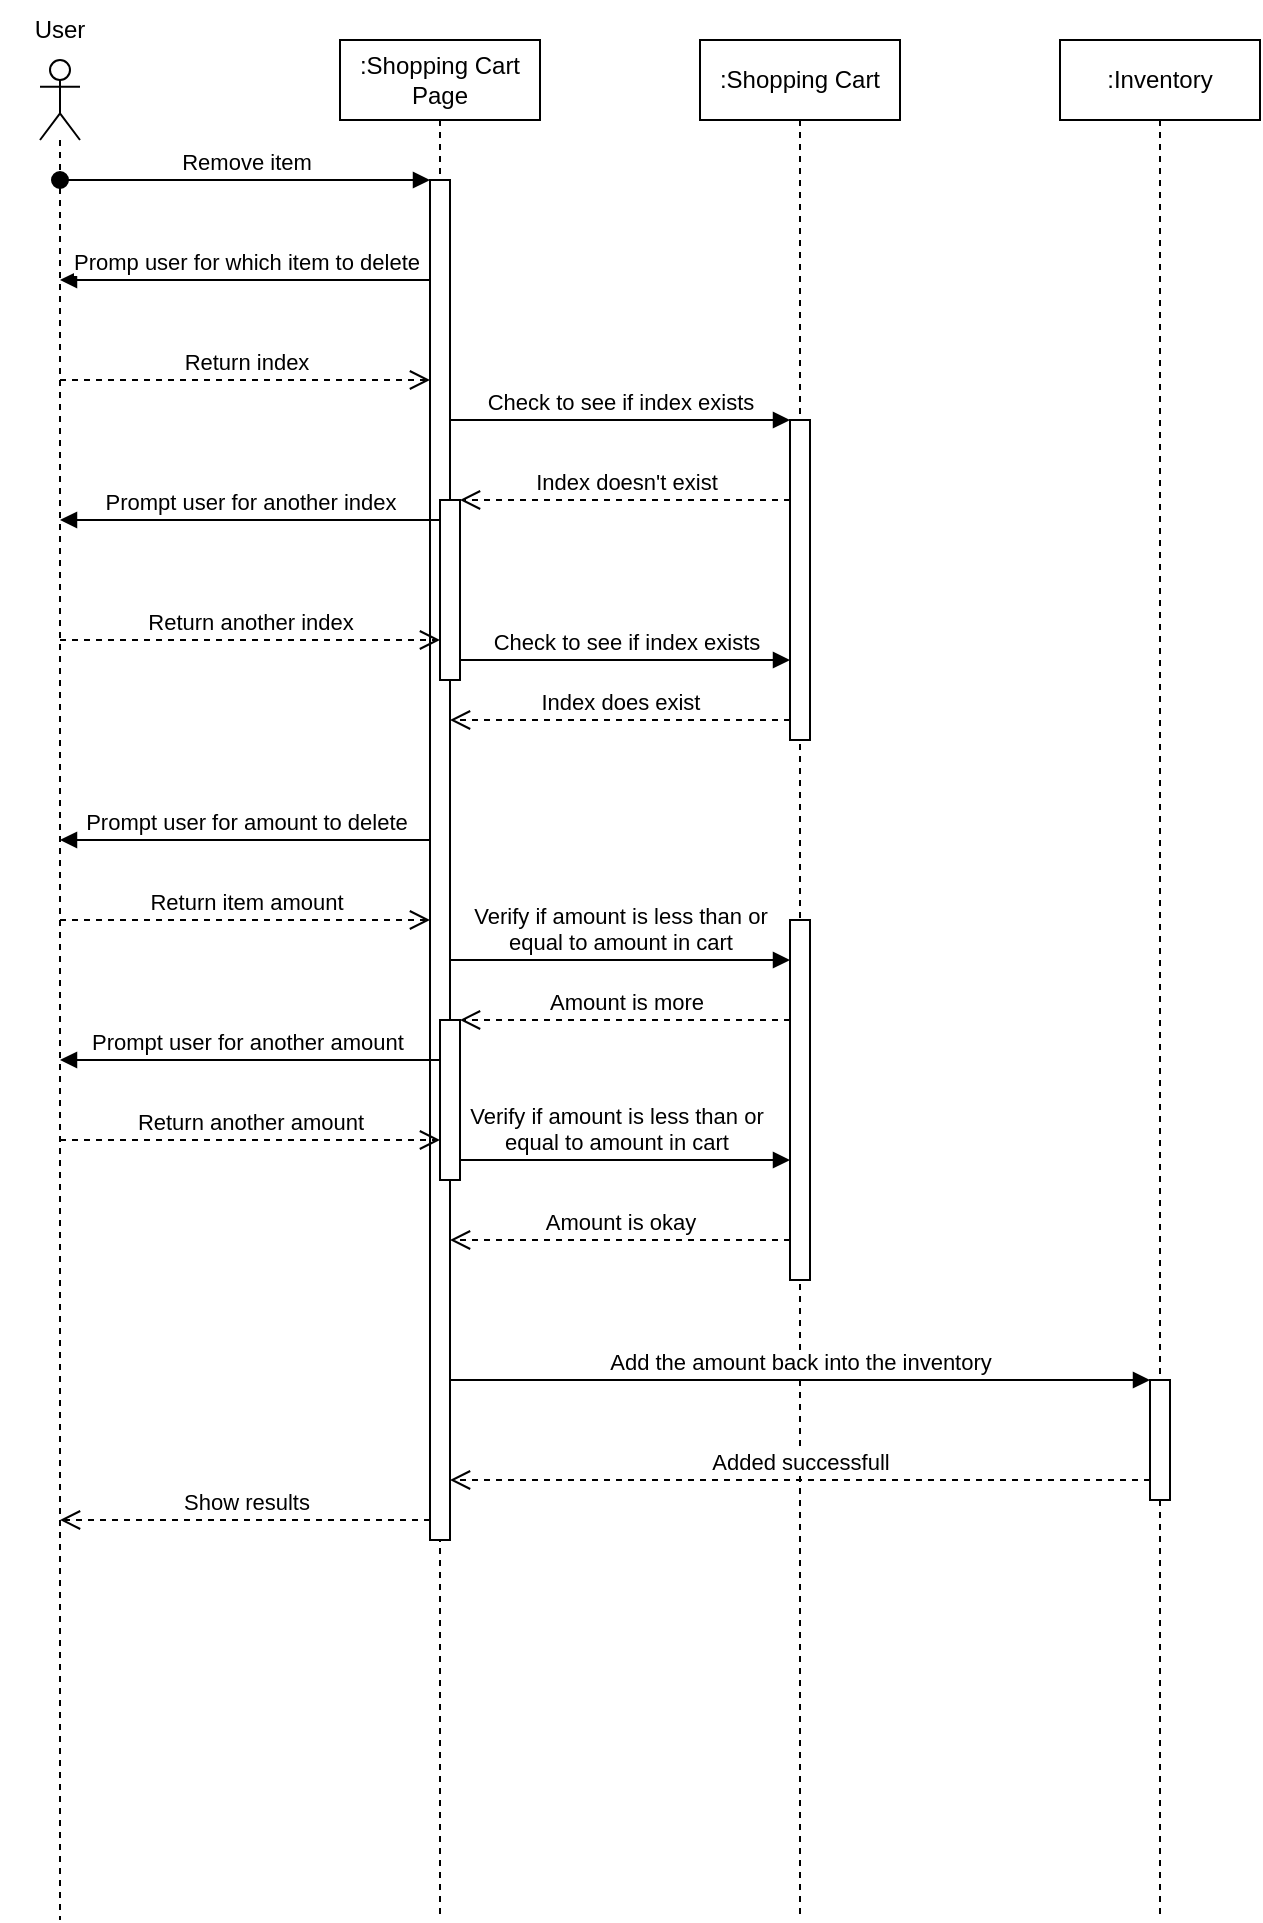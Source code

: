 <mxfile version="20.8.23" type="github">
  <diagram name="Page-1" id="2YBvvXClWsGukQMizWep">
    <mxGraphModel dx="1195" dy="695" grid="1" gridSize="10" guides="1" tooltips="1" connect="1" arrows="1" fold="1" page="1" pageScale="1" pageWidth="850" pageHeight="1100" math="0" shadow="0">
      <root>
        <mxCell id="0" />
        <mxCell id="1" parent="0" />
        <mxCell id="aM9ryv3xv72pqoxQDRHE-1" value=":Shopping Cart" style="shape=umlLifeline;perimeter=lifelinePerimeter;whiteSpace=wrap;html=1;container=0;dropTarget=0;collapsible=0;recursiveResize=0;outlineConnect=0;portConstraint=eastwest;newEdgeStyle={&quot;edgeStyle&quot;:&quot;elbowEdgeStyle&quot;,&quot;elbow&quot;:&quot;vertical&quot;,&quot;curved&quot;:0,&quot;rounded&quot;:0};" parent="1" vertex="1">
          <mxGeometry x="420" y="60" width="100" height="940" as="geometry" />
        </mxCell>
        <mxCell id="aM9ryv3xv72pqoxQDRHE-2" value="" style="html=1;points=[];perimeter=orthogonalPerimeter;outlineConnect=0;targetShapes=umlLifeline;portConstraint=eastwest;newEdgeStyle={&quot;edgeStyle&quot;:&quot;elbowEdgeStyle&quot;,&quot;elbow&quot;:&quot;vertical&quot;,&quot;curved&quot;:0,&quot;rounded&quot;:0};" parent="aM9ryv3xv72pqoxQDRHE-1" vertex="1">
          <mxGeometry x="45" y="190" width="10" height="160" as="geometry" />
        </mxCell>
        <mxCell id="WzLBoGMBvQ0cPkd2S0De-14" value="" style="html=1;points=[];perimeter=orthogonalPerimeter;outlineConnect=0;targetShapes=umlLifeline;portConstraint=eastwest;newEdgeStyle={&quot;edgeStyle&quot;:&quot;elbowEdgeStyle&quot;,&quot;elbow&quot;:&quot;vertical&quot;,&quot;curved&quot;:0,&quot;rounded&quot;:0};" vertex="1" parent="aM9ryv3xv72pqoxQDRHE-1">
          <mxGeometry x="45" y="440" width="10" height="180" as="geometry" />
        </mxCell>
        <mxCell id="aM9ryv3xv72pqoxQDRHE-5" value=":Inventory" style="shape=umlLifeline;perimeter=lifelinePerimeter;whiteSpace=wrap;html=1;container=0;dropTarget=0;collapsible=0;recursiveResize=0;outlineConnect=0;portConstraint=eastwest;newEdgeStyle={&quot;edgeStyle&quot;:&quot;elbowEdgeStyle&quot;,&quot;elbow&quot;:&quot;vertical&quot;,&quot;curved&quot;:0,&quot;rounded&quot;:0};" parent="1" vertex="1">
          <mxGeometry x="600" y="60" width="100" height="940" as="geometry" />
        </mxCell>
        <mxCell id="aM9ryv3xv72pqoxQDRHE-6" value="" style="html=1;points=[];perimeter=orthogonalPerimeter;outlineConnect=0;targetShapes=umlLifeline;portConstraint=eastwest;newEdgeStyle={&quot;edgeStyle&quot;:&quot;elbowEdgeStyle&quot;,&quot;elbow&quot;:&quot;vertical&quot;,&quot;curved&quot;:0,&quot;rounded&quot;:0};" parent="aM9ryv3xv72pqoxQDRHE-5" vertex="1">
          <mxGeometry x="45" y="670" width="10" height="60" as="geometry" />
        </mxCell>
        <mxCell id="jPpGuaEWy_2qQxv9hoCe-4" value="" style="shape=umlLifeline;perimeter=lifelinePerimeter;whiteSpace=wrap;html=1;container=1;dropTarget=0;collapsible=0;recursiveResize=0;outlineConnect=0;portConstraint=eastwest;newEdgeStyle={&quot;edgeStyle&quot;:&quot;elbowEdgeStyle&quot;,&quot;elbow&quot;:&quot;vertical&quot;,&quot;curved&quot;:0,&quot;rounded&quot;:0};participant=umlActor;" parent="1" vertex="1">
          <mxGeometry x="90" y="70" width="20" height="930" as="geometry" />
        </mxCell>
        <mxCell id="jPpGuaEWy_2qQxv9hoCe-5" value="User" style="text;strokeColor=none;align=center;fillColor=none;html=1;verticalAlign=middle;whiteSpace=wrap;rounded=0;" parent="1" vertex="1">
          <mxGeometry x="70" y="40" width="60" height="30" as="geometry" />
        </mxCell>
        <mxCell id="aM9ryv3xv72pqoxQDRHE-3" value="Remove item" style="html=1;verticalAlign=bottom;startArrow=oval;endArrow=block;startSize=8;edgeStyle=elbowEdgeStyle;elbow=vertical;curved=0;rounded=0;" parent="1" target="WzLBoGMBvQ0cPkd2S0De-2" edge="1" source="jPpGuaEWy_2qQxv9hoCe-4">
          <mxGeometry relative="1" as="geometry">
            <mxPoint x="210" y="110" as="sourcePoint" />
            <mxPoint x="240" y="130" as="targetPoint" />
            <Array as="points">
              <mxPoint x="200" y="130" />
            </Array>
          </mxGeometry>
        </mxCell>
        <mxCell id="WzLBoGMBvQ0cPkd2S0De-1" value=":Shopping Cart Page" style="shape=umlLifeline;perimeter=lifelinePerimeter;whiteSpace=wrap;html=1;container=0;dropTarget=0;collapsible=0;recursiveResize=0;outlineConnect=0;portConstraint=eastwest;newEdgeStyle={&quot;edgeStyle&quot;:&quot;elbowEdgeStyle&quot;,&quot;elbow&quot;:&quot;vertical&quot;,&quot;curved&quot;:0,&quot;rounded&quot;:0};" vertex="1" parent="1">
          <mxGeometry x="240" y="60" width="100" height="940" as="geometry" />
        </mxCell>
        <mxCell id="WzLBoGMBvQ0cPkd2S0De-2" value="" style="html=1;points=[];perimeter=orthogonalPerimeter;outlineConnect=0;targetShapes=umlLifeline;portConstraint=eastwest;newEdgeStyle={&quot;edgeStyle&quot;:&quot;elbowEdgeStyle&quot;,&quot;elbow&quot;:&quot;vertical&quot;,&quot;curved&quot;:0,&quot;rounded&quot;:0};" vertex="1" parent="WzLBoGMBvQ0cPkd2S0De-1">
          <mxGeometry x="45" y="70" width="10" height="680" as="geometry" />
        </mxCell>
        <mxCell id="aM9ryv3xv72pqoxQDRHE-4" value="" style="html=1;points=[];perimeter=orthogonalPerimeter;outlineConnect=0;targetShapes=umlLifeline;portConstraint=eastwest;newEdgeStyle={&quot;edgeStyle&quot;:&quot;elbowEdgeStyle&quot;,&quot;elbow&quot;:&quot;vertical&quot;,&quot;curved&quot;:0,&quot;rounded&quot;:0};" parent="WzLBoGMBvQ0cPkd2S0De-1" vertex="1">
          <mxGeometry x="50" y="230" width="10" height="90" as="geometry" />
        </mxCell>
        <mxCell id="WzLBoGMBvQ0cPkd2S0De-17" value="" style="html=1;points=[];perimeter=orthogonalPerimeter;outlineConnect=0;targetShapes=umlLifeline;portConstraint=eastwest;newEdgeStyle={&quot;edgeStyle&quot;:&quot;elbowEdgeStyle&quot;,&quot;elbow&quot;:&quot;vertical&quot;,&quot;curved&quot;:0,&quot;rounded&quot;:0};" vertex="1" parent="WzLBoGMBvQ0cPkd2S0De-1">
          <mxGeometry x="50" y="490" width="10" height="80" as="geometry" />
        </mxCell>
        <mxCell id="WzLBoGMBvQ0cPkd2S0De-4" value="Promp user for which item to delete" style="html=1;verticalAlign=bottom;endArrow=block;edgeStyle=elbowEdgeStyle;elbow=vertical;curved=0;rounded=0;" edge="1" parent="1" source="WzLBoGMBvQ0cPkd2S0De-2" target="jPpGuaEWy_2qQxv9hoCe-4">
          <mxGeometry width="80" relative="1" as="geometry">
            <mxPoint x="150" y="170" as="sourcePoint" />
            <mxPoint x="230" y="170" as="targetPoint" />
            <Array as="points">
              <mxPoint x="200" y="180" />
              <mxPoint x="170" y="170" />
            </Array>
          </mxGeometry>
        </mxCell>
        <mxCell id="WzLBoGMBvQ0cPkd2S0De-5" value="Return index" style="html=1;verticalAlign=bottom;endArrow=open;dashed=1;endSize=8;edgeStyle=elbowEdgeStyle;elbow=vertical;curved=0;rounded=0;" edge="1" parent="1" source="jPpGuaEWy_2qQxv9hoCe-4" target="WzLBoGMBvQ0cPkd2S0De-2">
          <mxGeometry relative="1" as="geometry">
            <mxPoint x="230" y="209.5" as="sourcePoint" />
            <mxPoint x="150" y="209.5" as="targetPoint" />
            <Array as="points">
              <mxPoint x="240" y="230" />
              <mxPoint x="280" y="210" />
            </Array>
          </mxGeometry>
        </mxCell>
        <mxCell id="WzLBoGMBvQ0cPkd2S0De-6" value="Check to see if index exists" style="html=1;verticalAlign=bottom;endArrow=block;edgeStyle=elbowEdgeStyle;elbow=vertical;curved=0;rounded=0;" edge="1" parent="1" source="WzLBoGMBvQ0cPkd2S0De-2" target="aM9ryv3xv72pqoxQDRHE-2">
          <mxGeometry width="80" relative="1" as="geometry">
            <mxPoint x="320" y="260" as="sourcePoint" />
            <mxPoint x="400" y="260" as="targetPoint" />
            <Array as="points">
              <mxPoint x="410" y="250" />
            </Array>
          </mxGeometry>
        </mxCell>
        <mxCell id="WzLBoGMBvQ0cPkd2S0De-7" value="Index doesn&#39;t exist" style="html=1;verticalAlign=bottom;endArrow=open;dashed=1;endSize=8;edgeStyle=elbowEdgeStyle;elbow=vertical;curved=0;rounded=0;" edge="1" parent="1" source="aM9ryv3xv72pqoxQDRHE-2" target="aM9ryv3xv72pqoxQDRHE-4">
          <mxGeometry relative="1" as="geometry">
            <mxPoint x="465" y="290" as="sourcePoint" />
            <mxPoint x="385" y="290" as="targetPoint" />
            <Array as="points">
              <mxPoint x="340" y="290" />
            </Array>
          </mxGeometry>
        </mxCell>
        <mxCell id="WzLBoGMBvQ0cPkd2S0De-8" value="Prompt user for another index" style="html=1;verticalAlign=bottom;endArrow=block;edgeStyle=elbowEdgeStyle;elbow=vertical;curved=0;rounded=0;" edge="1" parent="1" source="aM9ryv3xv72pqoxQDRHE-4" target="jPpGuaEWy_2qQxv9hoCe-4">
          <mxGeometry width="80" relative="1" as="geometry">
            <mxPoint x="275" y="330" as="sourcePoint" />
            <mxPoint x="90" y="330" as="targetPoint" />
            <Array as="points">
              <mxPoint x="220" y="300" />
              <mxPoint x="260" y="290" />
              <mxPoint x="190" y="330" />
              <mxPoint x="160" y="320" />
            </Array>
          </mxGeometry>
        </mxCell>
        <mxCell id="WzLBoGMBvQ0cPkd2S0De-9" value="Return another index" style="html=1;verticalAlign=bottom;endArrow=open;dashed=1;endSize=8;edgeStyle=elbowEdgeStyle;elbow=vertical;curved=0;rounded=0;" edge="1" parent="1" source="jPpGuaEWy_2qQxv9hoCe-4" target="aM9ryv3xv72pqoxQDRHE-4">
          <mxGeometry relative="1" as="geometry">
            <mxPoint x="230" y="350" as="sourcePoint" />
            <mxPoint x="150" y="350" as="targetPoint" />
            <Array as="points">
              <mxPoint x="240" y="360" />
            </Array>
          </mxGeometry>
        </mxCell>
        <mxCell id="WzLBoGMBvQ0cPkd2S0De-10" value="Check to see if index exists" style="html=1;verticalAlign=bottom;endArrow=block;edgeStyle=elbowEdgeStyle;elbow=vertical;curved=0;rounded=0;" edge="1" parent="1" source="aM9ryv3xv72pqoxQDRHE-4" target="aM9ryv3xv72pqoxQDRHE-2">
          <mxGeometry width="80" relative="1" as="geometry">
            <mxPoint x="305" y="360" as="sourcePoint" />
            <mxPoint x="470" y="360" as="targetPoint" />
            <Array as="points">
              <mxPoint x="340" y="370" />
              <mxPoint x="420" y="360" />
            </Array>
          </mxGeometry>
        </mxCell>
        <mxCell id="WzLBoGMBvQ0cPkd2S0De-11" value="Index does exist" style="html=1;verticalAlign=bottom;endArrow=open;dashed=1;endSize=8;edgeStyle=elbowEdgeStyle;elbow=vertical;curved=0;rounded=0;" edge="1" parent="1" source="aM9ryv3xv72pqoxQDRHE-2" target="WzLBoGMBvQ0cPkd2S0De-2">
          <mxGeometry relative="1" as="geometry">
            <mxPoint x="455" y="440" as="sourcePoint" />
            <mxPoint x="290" y="440" as="targetPoint" />
            <Array as="points">
              <mxPoint x="420" y="400" />
              <mxPoint x="330" y="440" />
            </Array>
            <mxPoint as="offset" />
          </mxGeometry>
        </mxCell>
        <mxCell id="WzLBoGMBvQ0cPkd2S0De-12" value="Prompt user for amount to delete" style="html=1;verticalAlign=bottom;endArrow=block;edgeStyle=elbowEdgeStyle;elbow=vertical;curved=0;rounded=0;" edge="1" parent="1" source="WzLBoGMBvQ0cPkd2S0De-2" target="jPpGuaEWy_2qQxv9hoCe-4">
          <mxGeometry width="80" relative="1" as="geometry">
            <mxPoint x="320" y="500" as="sourcePoint" />
            <mxPoint x="400" y="500" as="targetPoint" />
            <Array as="points">
              <mxPoint x="240" y="460" />
              <mxPoint x="210" y="480" />
              <mxPoint x="410" y="490" />
            </Array>
          </mxGeometry>
        </mxCell>
        <mxCell id="WzLBoGMBvQ0cPkd2S0De-13" value="Return item amount" style="html=1;verticalAlign=bottom;endArrow=open;dashed=1;endSize=8;edgeStyle=elbowEdgeStyle;elbow=vertical;curved=0;rounded=0;" edge="1" parent="1" source="jPpGuaEWy_2qQxv9hoCe-4" target="WzLBoGMBvQ0cPkd2S0De-2">
          <mxGeometry relative="1" as="geometry">
            <mxPoint x="210" y="510" as="sourcePoint" />
            <mxPoint x="130" y="510" as="targetPoint" />
            <Array as="points">
              <mxPoint x="170" y="500" />
            </Array>
          </mxGeometry>
        </mxCell>
        <mxCell id="WzLBoGMBvQ0cPkd2S0De-15" value="Verify if amount is less than or&lt;br&gt;equal to amount in cart" style="html=1;verticalAlign=bottom;endArrow=block;edgeStyle=elbowEdgeStyle;elbow=vertical;curved=0;rounded=0;" edge="1" parent="1" source="WzLBoGMBvQ0cPkd2S0De-2" target="WzLBoGMBvQ0cPkd2S0De-14">
          <mxGeometry width="80" relative="1" as="geometry">
            <mxPoint x="330" y="540" as="sourcePoint" />
            <mxPoint x="495" y="540" as="targetPoint" />
            <Array as="points">
              <mxPoint x="430" y="520" />
              <mxPoint x="450" y="540" />
            </Array>
          </mxGeometry>
        </mxCell>
        <mxCell id="WzLBoGMBvQ0cPkd2S0De-16" value="Amount is more" style="html=1;verticalAlign=bottom;endArrow=open;dashed=1;endSize=8;edgeStyle=elbowEdgeStyle;elbow=vertical;curved=0;rounded=0;" edge="1" parent="1" source="WzLBoGMBvQ0cPkd2S0De-14" target="WzLBoGMBvQ0cPkd2S0De-17">
          <mxGeometry relative="1" as="geometry">
            <mxPoint x="410" y="560" as="sourcePoint" />
            <mxPoint x="330" y="560" as="targetPoint" />
            <Array as="points">
              <mxPoint x="330" y="550" />
              <mxPoint x="410" y="560" />
            </Array>
            <mxPoint as="offset" />
          </mxGeometry>
        </mxCell>
        <mxCell id="WzLBoGMBvQ0cPkd2S0De-18" value="Prompt user for another amount&amp;nbsp;" style="html=1;verticalAlign=bottom;endArrow=block;edgeStyle=elbowEdgeStyle;elbow=vertical;curved=0;rounded=0;" edge="1" parent="1" source="WzLBoGMBvQ0cPkd2S0De-17">
          <mxGeometry width="80" relative="1" as="geometry">
            <mxPoint x="285" y="570" as="sourcePoint" />
            <mxPoint x="100" y="570" as="targetPoint" />
            <Array as="points">
              <mxPoint x="240" y="570" />
              <mxPoint x="210" y="590" />
              <mxPoint x="410" y="600" />
            </Array>
          </mxGeometry>
        </mxCell>
        <mxCell id="WzLBoGMBvQ0cPkd2S0De-19" value="Return another amount" style="html=1;verticalAlign=bottom;endArrow=open;dashed=1;endSize=8;edgeStyle=elbowEdgeStyle;elbow=vertical;curved=0;rounded=0;" edge="1" parent="1" source="jPpGuaEWy_2qQxv9hoCe-4" target="WzLBoGMBvQ0cPkd2S0De-17">
          <mxGeometry relative="1" as="geometry">
            <mxPoint x="210" y="620" as="sourcePoint" />
            <mxPoint x="130" y="620" as="targetPoint" />
            <Array as="points">
              <mxPoint x="210" y="610" />
              <mxPoint x="140" y="620" />
            </Array>
          </mxGeometry>
        </mxCell>
        <mxCell id="WzLBoGMBvQ0cPkd2S0De-20" value="Verify if amount is less than or&lt;br&gt;equal to amount in cart" style="html=1;verticalAlign=bottom;endArrow=block;edgeStyle=elbowEdgeStyle;elbow=vertical;curved=0;rounded=0;" edge="1" parent="1" target="WzLBoGMBvQ0cPkd2S0De-14">
          <mxGeometry width="80" relative="1" as="geometry">
            <mxPoint x="300" y="610" as="sourcePoint" />
            <mxPoint x="470" y="610" as="targetPoint" />
            <Array as="points">
              <mxPoint x="360" y="620" />
              <mxPoint x="435" y="610" />
              <mxPoint x="455" y="630" />
            </Array>
          </mxGeometry>
        </mxCell>
        <mxCell id="WzLBoGMBvQ0cPkd2S0De-21" value="Amount is okay" style="html=1;verticalAlign=bottom;endArrow=open;dashed=1;endSize=8;edgeStyle=elbowEdgeStyle;elbow=vertical;curved=0;rounded=0;" edge="1" parent="1" target="WzLBoGMBvQ0cPkd2S0De-2">
          <mxGeometry relative="1" as="geometry">
            <mxPoint x="465" y="660" as="sourcePoint" />
            <mxPoint x="300" y="660" as="targetPoint" />
            <Array as="points">
              <mxPoint x="330" y="660" />
              <mxPoint x="410" y="670" />
            </Array>
            <mxPoint as="offset" />
          </mxGeometry>
        </mxCell>
        <mxCell id="WzLBoGMBvQ0cPkd2S0De-22" value="Add the amount back into the inventory" style="html=1;verticalAlign=bottom;endArrow=block;edgeStyle=elbowEdgeStyle;elbow=vertical;curved=0;rounded=0;" edge="1" parent="1" source="WzLBoGMBvQ0cPkd2S0De-2" target="aM9ryv3xv72pqoxQDRHE-6">
          <mxGeometry width="80" relative="1" as="geometry">
            <mxPoint x="320" y="720" as="sourcePoint" />
            <mxPoint x="400" y="720" as="targetPoint" />
            <Array as="points">
              <mxPoint x="540" y="730" />
            </Array>
          </mxGeometry>
        </mxCell>
        <mxCell id="WzLBoGMBvQ0cPkd2S0De-23" value="Added successfull" style="html=1;verticalAlign=bottom;endArrow=open;dashed=1;endSize=8;edgeStyle=elbowEdgeStyle;elbow=vertical;curved=0;rounded=0;" edge="1" parent="1" source="aM9ryv3xv72pqoxQDRHE-6" target="WzLBoGMBvQ0cPkd2S0De-2">
          <mxGeometry relative="1" as="geometry">
            <mxPoint x="630" y="780" as="sourcePoint" />
            <mxPoint x="550" y="780" as="targetPoint" />
            <Array as="points">
              <mxPoint x="340" y="780" />
            </Array>
          </mxGeometry>
        </mxCell>
        <mxCell id="WzLBoGMBvQ0cPkd2S0De-24" value="Show results" style="html=1;verticalAlign=bottom;endArrow=open;dashed=1;endSize=8;edgeStyle=elbowEdgeStyle;elbow=vertical;curved=0;rounded=0;" edge="1" parent="1" source="WzLBoGMBvQ0cPkd2S0De-2" target="jPpGuaEWy_2qQxv9hoCe-4">
          <mxGeometry relative="1" as="geometry">
            <mxPoint x="260" y="800" as="sourcePoint" />
            <mxPoint x="180" y="800" as="targetPoint" />
            <Array as="points">
              <mxPoint x="120" y="800" />
            </Array>
          </mxGeometry>
        </mxCell>
      </root>
    </mxGraphModel>
  </diagram>
</mxfile>
